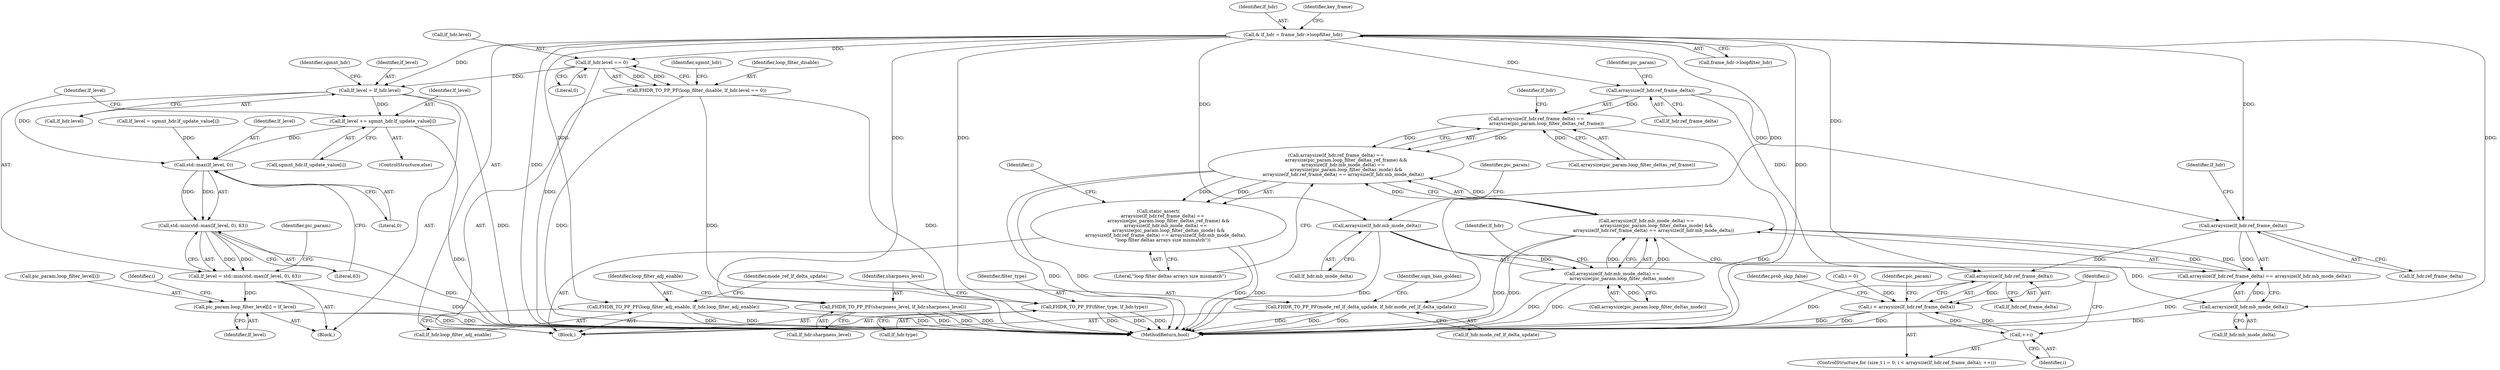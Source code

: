 digraph "0_Chrome_70340ce072cee8a0bdcddb5f312d32567b2269f6_12@pointer" {
"1000396" [label="(Call,& lf_hdr = frame_hdr->loopfilter_hdr)"];
"1000427" [label="(Call,FHDR_TO_PP_PF(filter_type, lf_hdr.type))"];
"1000432" [label="(Call,FHDR_TO_PP_PF(sharpness_level, lf_hdr.sharpness_level))"];
"1000437" [label="(Call,FHDR_TO_PP_PF(loop_filter_adj_enable, lf_hdr.loop_filter_adj_enable))"];
"1000442" [label="(Call,FHDR_TO_PP_PF(mode_ref_lf_delta_update, lf_hdr.mode_ref_lf_delta_update))"];
"1000464" [label="(Call,lf_hdr.level == 0)"];
"1000462" [label="(Call,FHDR_TO_PP_PF(loop_filter_disable, lf_hdr.level == 0))"];
"1000496" [label="(Call,lf_level = lf_hdr.level)"];
"1000520" [label="(Call,lf_level += sgmnt_hdr.lf_update_value[i])"];
"1000530" [label="(Call,std::max(lf_level, 0))"];
"1000529" [label="(Call,std::min(std::max(lf_level, 0), 63))"];
"1000527" [label="(Call,lf_level = std::min(std::max(lf_level, 0), 63))"];
"1000534" [label="(Call,pic_param.loop_filter_level[i] = lf_level)"];
"1000544" [label="(Call,arraysize(lf_hdr.ref_frame_delta))"];
"1000543" [label="(Call,arraysize(lf_hdr.ref_frame_delta) ==\n              arraysize(pic_param.loop_filter_deltas_ref_frame))"];
"1000542" [label="(Call,arraysize(lf_hdr.ref_frame_delta) ==\n              arraysize(pic_param.loop_filter_deltas_ref_frame) &&\n          arraysize(lf_hdr.mb_mode_delta) ==\n              arraysize(pic_param.loop_filter_deltas_mode) &&\n          arraysize(lf_hdr.ref_frame_delta) == arraysize(lf_hdr.mb_mode_delta))"];
"1000541" [label="(Call,static_assert(\n      arraysize(lf_hdr.ref_frame_delta) ==\n              arraysize(pic_param.loop_filter_deltas_ref_frame) &&\n          arraysize(lf_hdr.mb_mode_delta) ==\n              arraysize(pic_param.loop_filter_deltas_mode) &&\n          arraysize(lf_hdr.ref_frame_delta) == arraysize(lf_hdr.mb_mode_delta),\n      \"loop filter deltas arrays size mismatch\"))"];
"1000563" [label="(Call,arraysize(lf_hdr.ref_frame_delta))"];
"1000562" [label="(Call,arraysize(lf_hdr.ref_frame_delta) == arraysize(lf_hdr.mb_mode_delta))"];
"1000552" [label="(Call,arraysize(lf_hdr.mb_mode_delta) ==\n              arraysize(pic_param.loop_filter_deltas_mode) &&\n          arraysize(lf_hdr.ref_frame_delta) == arraysize(lf_hdr.mb_mode_delta))"];
"1000579" [label="(Call,arraysize(lf_hdr.ref_frame_delta))"];
"1000577" [label="(Call,i < arraysize(lf_hdr.ref_frame_delta))"];
"1000583" [label="(Call,++i)"];
"1000554" [label="(Call,arraysize(lf_hdr.mb_mode_delta))"];
"1000553" [label="(Call,arraysize(lf_hdr.mb_mode_delta) ==\n              arraysize(pic_param.loop_filter_deltas_mode))"];
"1000567" [label="(Call,arraysize(lf_hdr.mb_mode_delta))"];
"1000560" [label="(Identifier,pic_param)"];
"1000493" [label="(Identifier,i)"];
"1000520" [label="(Call,lf_level += sgmnt_hdr.lf_update_value[i])"];
"1000465" [label="(Call,lf_hdr.level)"];
"1000496" [label="(Call,lf_level = lf_hdr.level)"];
"1000464" [label="(Call,lf_hdr.level == 0)"];
"1000438" [label="(Identifier,loop_filter_adj_enable)"];
"1000529" [label="(Call,std::min(std::max(lf_level, 0), 63))"];
"1000532" [label="(Literal,0)"];
"1000541" [label="(Call,static_assert(\n      arraysize(lf_hdr.ref_frame_delta) ==\n              arraysize(pic_param.loop_filter_deltas_ref_frame) &&\n          arraysize(lf_hdr.mb_mode_delta) ==\n              arraysize(pic_param.loop_filter_deltas_mode) &&\n          arraysize(lf_hdr.ref_frame_delta) == arraysize(lf_hdr.mb_mode_delta),\n      \"loop filter deltas arrays size mismatch\"))"];
"1000564" [label="(Call,lf_hdr.ref_frame_delta)"];
"1000575" [label="(Identifier,i)"];
"1000580" [label="(Call,lf_hdr.ref_frame_delta)"];
"1000443" [label="(Identifier,mode_ref_lf_delta_update)"];
"1000535" [label="(Call,pic_param.loop_filter_level[i])"];
"1000589" [label="(Identifier,pic_param)"];
"1000584" [label="(Identifier,i)"];
"1000544" [label="(Call,arraysize(lf_hdr.ref_frame_delta))"];
"1000542" [label="(Call,arraysize(lf_hdr.ref_frame_delta) ==\n              arraysize(pic_param.loop_filter_deltas_ref_frame) &&\n          arraysize(lf_hdr.mb_mode_delta) ==\n              arraysize(pic_param.loop_filter_deltas_mode) &&\n          arraysize(lf_hdr.ref_frame_delta) == arraysize(lf_hdr.mb_mode_delta))"];
"1000463" [label="(Identifier,loop_filter_disable)"];
"1000568" [label="(Call,lf_hdr.mb_mode_delta)"];
"1000558" [label="(Call,arraysize(pic_param.loop_filter_deltas_mode))"];
"1000788" [label="(MethodReturn,bool)"];
"1000583" [label="(Call,++i)"];
"1000565" [label="(Identifier,lf_hdr)"];
"1000569" [label="(Identifier,lf_hdr)"];
"1000433" [label="(Identifier,sharpness_level)"];
"1000552" [label="(Call,arraysize(lf_hdr.mb_mode_delta) ==\n              arraysize(pic_param.loop_filter_deltas_mode) &&\n          arraysize(lf_hdr.ref_frame_delta) == arraysize(lf_hdr.mb_mode_delta))"];
"1000429" [label="(Call,lf_hdr.type)"];
"1000439" [label="(Call,lf_hdr.loop_filter_adj_enable)"];
"1000503" [label="(Identifier,sgmnt_hdr)"];
"1000521" [label="(Identifier,lf_level)"];
"1000567" [label="(Call,arraysize(lf_hdr.mb_mode_delta))"];
"1000537" [label="(Identifier,pic_param)"];
"1000534" [label="(Call,pic_param.loop_filter_level[i] = lf_level)"];
"1000578" [label="(Identifier,i)"];
"1000531" [label="(Identifier,lf_level)"];
"1000442" [label="(Call,FHDR_TO_PP_PF(mode_ref_lf_delta_update, lf_hdr.mode_ref_lf_delta_update))"];
"1000554" [label="(Call,arraysize(lf_hdr.mb_mode_delta))"];
"1000550" [label="(Identifier,pic_param)"];
"1000397" [label="(Identifier,lf_hdr)"];
"1000609" [label="(Identifier,prob_skip_false)"];
"1000402" [label="(Identifier,key_frame)"];
"1000468" [label="(Literal,0)"];
"1000498" [label="(Call,lf_hdr.level)"];
"1000428" [label="(Identifier,filter_type)"];
"1000571" [label="(Literal,\"loop filter deltas arrays size mismatch\")"];
"1000577" [label="(Call,i < arraysize(lf_hdr.ref_frame_delta))"];
"1000555" [label="(Call,lf_hdr.mb_mode_delta)"];
"1000548" [label="(Call,arraysize(pic_param.loop_filter_deltas_ref_frame))"];
"1000106" [label="(Block,)"];
"1000432" [label="(Call,FHDR_TO_PP_PF(sharpness_level, lf_hdr.sharpness_level))"];
"1000579" [label="(Call,arraysize(lf_hdr.ref_frame_delta))"];
"1000528" [label="(Identifier,lf_level)"];
"1000494" [label="(Block,)"];
"1000522" [label="(Call,sgmnt_hdr.lf_update_value[i])"];
"1000519" [label="(ControlStructure,else)"];
"1000553" [label="(Call,arraysize(lf_hdr.mb_mode_delta) ==\n              arraysize(pic_param.loop_filter_deltas_mode))"];
"1000437" [label="(Call,FHDR_TO_PP_PF(loop_filter_adj_enable, lf_hdr.loop_filter_adj_enable))"];
"1000497" [label="(Identifier,lf_level)"];
"1000556" [label="(Identifier,lf_hdr)"];
"1000530" [label="(Call,std::max(lf_level, 0))"];
"1000545" [label="(Call,lf_hdr.ref_frame_delta)"];
"1000543" [label="(Call,arraysize(lf_hdr.ref_frame_delta) ==\n              arraysize(pic_param.loop_filter_deltas_ref_frame))"];
"1000434" [label="(Call,lf_hdr.sharpness_level)"];
"1000396" [label="(Call,& lf_hdr = frame_hdr->loopfilter_hdr)"];
"1000398" [label="(Call,frame_hdr->loopfilter_hdr)"];
"1000448" [label="(Identifier,sign_bias_golden)"];
"1000572" [label="(ControlStructure,for (size_t i = 0; i < arraysize(lf_hdr.ref_frame_delta); ++i))"];
"1000574" [label="(Call,i = 0)"];
"1000427" [label="(Call,FHDR_TO_PP_PF(filter_type, lf_hdr.type))"];
"1000474" [label="(Identifier,sgmnt_hdr)"];
"1000563" [label="(Call,arraysize(lf_hdr.ref_frame_delta))"];
"1000444" [label="(Call,lf_hdr.mode_ref_lf_delta_update)"];
"1000462" [label="(Call,FHDR_TO_PP_PF(loop_filter_disable, lf_hdr.level == 0))"];
"1000562" [label="(Call,arraysize(lf_hdr.ref_frame_delta) == arraysize(lf_hdr.mb_mode_delta))"];
"1000540" [label="(Identifier,lf_level)"];
"1000512" [label="(Call,lf_level = sgmnt_hdr.lf_update_value[i])"];
"1000527" [label="(Call,lf_level = std::min(std::max(lf_level, 0), 63))"];
"1000533" [label="(Literal,63)"];
"1000396" -> "1000106"  [label="AST: "];
"1000396" -> "1000398"  [label="CFG: "];
"1000397" -> "1000396"  [label="AST: "];
"1000398" -> "1000396"  [label="AST: "];
"1000402" -> "1000396"  [label="CFG: "];
"1000396" -> "1000788"  [label="DDG: "];
"1000396" -> "1000788"  [label="DDG: "];
"1000396" -> "1000427"  [label="DDG: "];
"1000396" -> "1000432"  [label="DDG: "];
"1000396" -> "1000437"  [label="DDG: "];
"1000396" -> "1000442"  [label="DDG: "];
"1000396" -> "1000464"  [label="DDG: "];
"1000396" -> "1000496"  [label="DDG: "];
"1000396" -> "1000544"  [label="DDG: "];
"1000396" -> "1000554"  [label="DDG: "];
"1000396" -> "1000563"  [label="DDG: "];
"1000396" -> "1000567"  [label="DDG: "];
"1000396" -> "1000579"  [label="DDG: "];
"1000427" -> "1000106"  [label="AST: "];
"1000427" -> "1000429"  [label="CFG: "];
"1000428" -> "1000427"  [label="AST: "];
"1000429" -> "1000427"  [label="AST: "];
"1000433" -> "1000427"  [label="CFG: "];
"1000427" -> "1000788"  [label="DDG: "];
"1000427" -> "1000788"  [label="DDG: "];
"1000427" -> "1000788"  [label="DDG: "];
"1000432" -> "1000106"  [label="AST: "];
"1000432" -> "1000434"  [label="CFG: "];
"1000433" -> "1000432"  [label="AST: "];
"1000434" -> "1000432"  [label="AST: "];
"1000438" -> "1000432"  [label="CFG: "];
"1000432" -> "1000788"  [label="DDG: "];
"1000432" -> "1000788"  [label="DDG: "];
"1000432" -> "1000788"  [label="DDG: "];
"1000437" -> "1000106"  [label="AST: "];
"1000437" -> "1000439"  [label="CFG: "];
"1000438" -> "1000437"  [label="AST: "];
"1000439" -> "1000437"  [label="AST: "];
"1000443" -> "1000437"  [label="CFG: "];
"1000437" -> "1000788"  [label="DDG: "];
"1000437" -> "1000788"  [label="DDG: "];
"1000437" -> "1000788"  [label="DDG: "];
"1000442" -> "1000106"  [label="AST: "];
"1000442" -> "1000444"  [label="CFG: "];
"1000443" -> "1000442"  [label="AST: "];
"1000444" -> "1000442"  [label="AST: "];
"1000448" -> "1000442"  [label="CFG: "];
"1000442" -> "1000788"  [label="DDG: "];
"1000442" -> "1000788"  [label="DDG: "];
"1000442" -> "1000788"  [label="DDG: "];
"1000464" -> "1000462"  [label="AST: "];
"1000464" -> "1000468"  [label="CFG: "];
"1000465" -> "1000464"  [label="AST: "];
"1000468" -> "1000464"  [label="AST: "];
"1000462" -> "1000464"  [label="CFG: "];
"1000464" -> "1000788"  [label="DDG: "];
"1000464" -> "1000462"  [label="DDG: "];
"1000464" -> "1000462"  [label="DDG: "];
"1000464" -> "1000496"  [label="DDG: "];
"1000462" -> "1000106"  [label="AST: "];
"1000463" -> "1000462"  [label="AST: "];
"1000474" -> "1000462"  [label="CFG: "];
"1000462" -> "1000788"  [label="DDG: "];
"1000462" -> "1000788"  [label="DDG: "];
"1000462" -> "1000788"  [label="DDG: "];
"1000496" -> "1000494"  [label="AST: "];
"1000496" -> "1000498"  [label="CFG: "];
"1000497" -> "1000496"  [label="AST: "];
"1000498" -> "1000496"  [label="AST: "];
"1000503" -> "1000496"  [label="CFG: "];
"1000496" -> "1000788"  [label="DDG: "];
"1000496" -> "1000520"  [label="DDG: "];
"1000496" -> "1000530"  [label="DDG: "];
"1000520" -> "1000519"  [label="AST: "];
"1000520" -> "1000522"  [label="CFG: "];
"1000521" -> "1000520"  [label="AST: "];
"1000522" -> "1000520"  [label="AST: "];
"1000528" -> "1000520"  [label="CFG: "];
"1000520" -> "1000788"  [label="DDG: "];
"1000520" -> "1000530"  [label="DDG: "];
"1000530" -> "1000529"  [label="AST: "];
"1000530" -> "1000532"  [label="CFG: "];
"1000531" -> "1000530"  [label="AST: "];
"1000532" -> "1000530"  [label="AST: "];
"1000533" -> "1000530"  [label="CFG: "];
"1000530" -> "1000529"  [label="DDG: "];
"1000530" -> "1000529"  [label="DDG: "];
"1000512" -> "1000530"  [label="DDG: "];
"1000529" -> "1000527"  [label="AST: "];
"1000529" -> "1000533"  [label="CFG: "];
"1000533" -> "1000529"  [label="AST: "];
"1000527" -> "1000529"  [label="CFG: "];
"1000529" -> "1000788"  [label="DDG: "];
"1000529" -> "1000527"  [label="DDG: "];
"1000529" -> "1000527"  [label="DDG: "];
"1000527" -> "1000494"  [label="AST: "];
"1000528" -> "1000527"  [label="AST: "];
"1000537" -> "1000527"  [label="CFG: "];
"1000527" -> "1000788"  [label="DDG: "];
"1000527" -> "1000534"  [label="DDG: "];
"1000534" -> "1000494"  [label="AST: "];
"1000534" -> "1000540"  [label="CFG: "];
"1000535" -> "1000534"  [label="AST: "];
"1000540" -> "1000534"  [label="AST: "];
"1000493" -> "1000534"  [label="CFG: "];
"1000534" -> "1000788"  [label="DDG: "];
"1000534" -> "1000788"  [label="DDG: "];
"1000544" -> "1000543"  [label="AST: "];
"1000544" -> "1000545"  [label="CFG: "];
"1000545" -> "1000544"  [label="AST: "];
"1000550" -> "1000544"  [label="CFG: "];
"1000544" -> "1000543"  [label="DDG: "];
"1000544" -> "1000563"  [label="DDG: "];
"1000544" -> "1000579"  [label="DDG: "];
"1000543" -> "1000542"  [label="AST: "];
"1000543" -> "1000548"  [label="CFG: "];
"1000548" -> "1000543"  [label="AST: "];
"1000556" -> "1000543"  [label="CFG: "];
"1000542" -> "1000543"  [label="CFG: "];
"1000543" -> "1000788"  [label="DDG: "];
"1000543" -> "1000542"  [label="DDG: "];
"1000543" -> "1000542"  [label="DDG: "];
"1000548" -> "1000543"  [label="DDG: "];
"1000542" -> "1000541"  [label="AST: "];
"1000542" -> "1000552"  [label="CFG: "];
"1000552" -> "1000542"  [label="AST: "];
"1000571" -> "1000542"  [label="CFG: "];
"1000542" -> "1000788"  [label="DDG: "];
"1000542" -> "1000788"  [label="DDG: "];
"1000542" -> "1000541"  [label="DDG: "];
"1000542" -> "1000541"  [label="DDG: "];
"1000552" -> "1000542"  [label="DDG: "];
"1000552" -> "1000542"  [label="DDG: "];
"1000541" -> "1000106"  [label="AST: "];
"1000541" -> "1000571"  [label="CFG: "];
"1000571" -> "1000541"  [label="AST: "];
"1000575" -> "1000541"  [label="CFG: "];
"1000541" -> "1000788"  [label="DDG: "];
"1000541" -> "1000788"  [label="DDG: "];
"1000563" -> "1000562"  [label="AST: "];
"1000563" -> "1000564"  [label="CFG: "];
"1000564" -> "1000563"  [label="AST: "];
"1000569" -> "1000563"  [label="CFG: "];
"1000563" -> "1000562"  [label="DDG: "];
"1000563" -> "1000579"  [label="DDG: "];
"1000562" -> "1000552"  [label="AST: "];
"1000562" -> "1000567"  [label="CFG: "];
"1000567" -> "1000562"  [label="AST: "];
"1000552" -> "1000562"  [label="CFG: "];
"1000562" -> "1000788"  [label="DDG: "];
"1000562" -> "1000552"  [label="DDG: "];
"1000562" -> "1000552"  [label="DDG: "];
"1000567" -> "1000562"  [label="DDG: "];
"1000552" -> "1000553"  [label="CFG: "];
"1000553" -> "1000552"  [label="AST: "];
"1000552" -> "1000788"  [label="DDG: "];
"1000552" -> "1000788"  [label="DDG: "];
"1000553" -> "1000552"  [label="DDG: "];
"1000553" -> "1000552"  [label="DDG: "];
"1000579" -> "1000577"  [label="AST: "];
"1000579" -> "1000580"  [label="CFG: "];
"1000580" -> "1000579"  [label="AST: "];
"1000577" -> "1000579"  [label="CFG: "];
"1000579" -> "1000788"  [label="DDG: "];
"1000579" -> "1000577"  [label="DDG: "];
"1000577" -> "1000572"  [label="AST: "];
"1000578" -> "1000577"  [label="AST: "];
"1000589" -> "1000577"  [label="CFG: "];
"1000609" -> "1000577"  [label="CFG: "];
"1000577" -> "1000788"  [label="DDG: "];
"1000577" -> "1000788"  [label="DDG: "];
"1000577" -> "1000788"  [label="DDG: "];
"1000574" -> "1000577"  [label="DDG: "];
"1000583" -> "1000577"  [label="DDG: "];
"1000577" -> "1000583"  [label="DDG: "];
"1000583" -> "1000572"  [label="AST: "];
"1000583" -> "1000584"  [label="CFG: "];
"1000584" -> "1000583"  [label="AST: "];
"1000578" -> "1000583"  [label="CFG: "];
"1000554" -> "1000553"  [label="AST: "];
"1000554" -> "1000555"  [label="CFG: "];
"1000555" -> "1000554"  [label="AST: "];
"1000560" -> "1000554"  [label="CFG: "];
"1000554" -> "1000788"  [label="DDG: "];
"1000554" -> "1000553"  [label="DDG: "];
"1000554" -> "1000567"  [label="DDG: "];
"1000553" -> "1000558"  [label="CFG: "];
"1000558" -> "1000553"  [label="AST: "];
"1000565" -> "1000553"  [label="CFG: "];
"1000553" -> "1000788"  [label="DDG: "];
"1000553" -> "1000788"  [label="DDG: "];
"1000558" -> "1000553"  [label="DDG: "];
"1000567" -> "1000568"  [label="CFG: "];
"1000568" -> "1000567"  [label="AST: "];
"1000567" -> "1000788"  [label="DDG: "];
}
